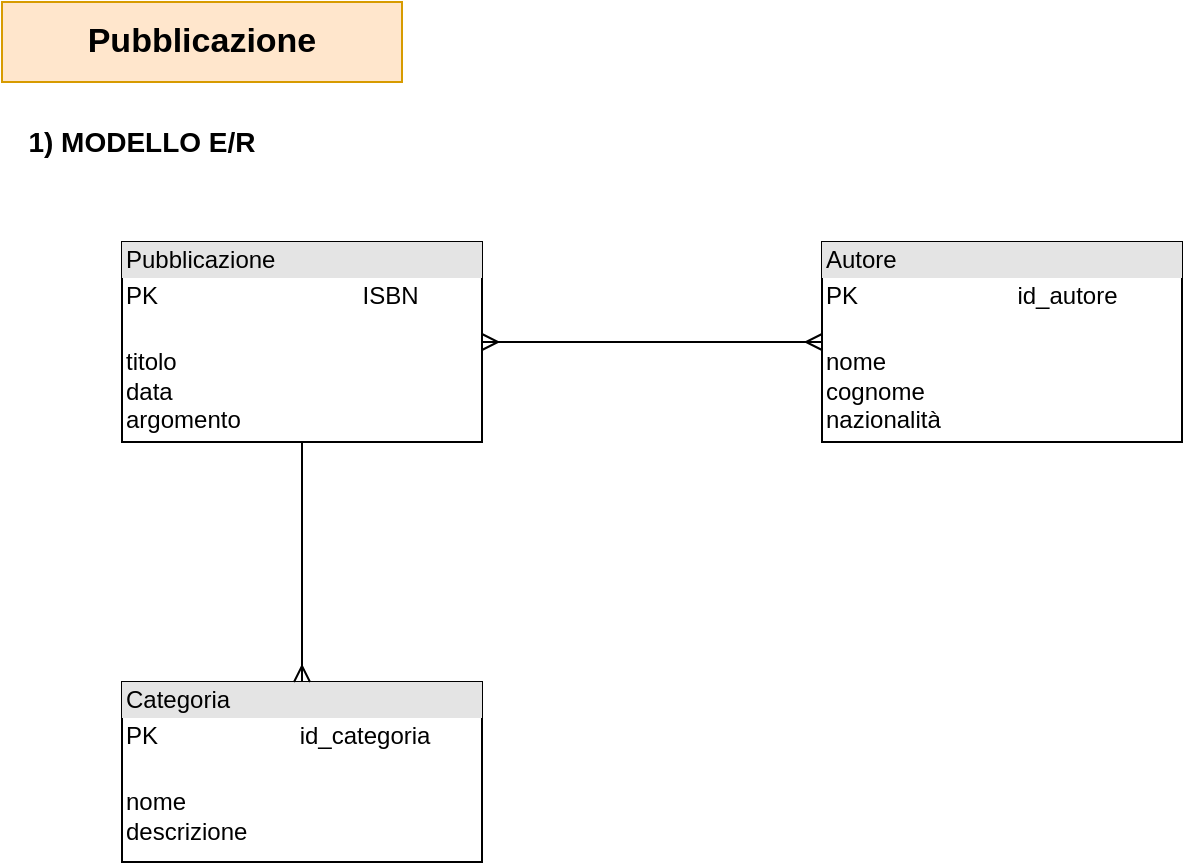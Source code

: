 <mxfile version="13.8.9-1" type="github">
  <diagram name="Page-1" id="e7e014a7-5840-1c2e-5031-d8a46d1fe8dd">
    <mxGraphModel dx="1038" dy="580" grid="1" gridSize="10" guides="1" tooltips="1" connect="1" arrows="1" fold="1" page="1" pageScale="1" pageWidth="1169" pageHeight="826" background="#ffffff" math="0" shadow="0">
      <root>
        <mxCell id="0" />
        <mxCell id="1" parent="0" />
        <mxCell id="7EgW8TAIfC-clBI2U1-3-41" value="&lt;b&gt;&lt;font style=&quot;font-size: 17px&quot;&gt;Pubblicazione&lt;/font&gt;&lt;/b&gt;" style="text;html=1;strokeColor=#d79b00;fillColor=#ffe6cc;align=center;verticalAlign=middle;whiteSpace=wrap;rounded=0;" vertex="1" parent="1">
          <mxGeometry x="10" y="10" width="200" height="40" as="geometry" />
        </mxCell>
        <mxCell id="7EgW8TAIfC-clBI2U1-3-44" value="&lt;b style=&quot;font-size: 14px&quot;&gt;1&lt;font style=&quot;font-size: 14px&quot;&gt;) MODELLO E/R&lt;/font&gt;&lt;/b&gt;" style="text;html=1;strokeColor=none;fillColor=none;align=center;verticalAlign=middle;whiteSpace=wrap;rounded=0;" vertex="1" parent="1">
          <mxGeometry x="10" y="70" width="140" height="20" as="geometry" />
        </mxCell>
        <mxCell id="7EgW8TAIfC-clBI2U1-3-45" value="&lt;div style=&quot;box-sizing: border-box ; width: 100% ; background: #e4e4e4 ; padding: 2px&quot;&gt;Categoria&lt;/div&gt;&lt;table style=&quot;width: 100% ; font-size: 1em&quot; cellpadding=&quot;2&quot; cellspacing=&quot;0&quot;&gt;&lt;tbody&gt;&lt;tr&gt;&lt;td&gt;PK&lt;/td&gt;&lt;td&gt;id_categoria&lt;/td&gt;&lt;/tr&gt;&lt;tr&gt;&lt;td&gt;&lt;br&gt;nome&lt;br&gt;descrizione&lt;/td&gt;&lt;td&gt;&lt;br&gt;&lt;/td&gt;&lt;/tr&gt;&lt;tr&gt;&lt;td&gt;&lt;/td&gt;&lt;td&gt;&lt;br&gt;&lt;/td&gt;&lt;/tr&gt;&lt;/tbody&gt;&lt;/table&gt;" style="verticalAlign=top;align=left;overflow=fill;html=1;rounded=0;" vertex="1" parent="1">
          <mxGeometry x="70" y="350" width="180" height="90" as="geometry" />
        </mxCell>
        <mxCell id="7EgW8TAIfC-clBI2U1-3-46" value="&lt;div style=&quot;box-sizing: border-box ; width: 100% ; background: #e4e4e4 ; padding: 2px&quot;&gt;Autore&lt;/div&gt;&lt;table style=&quot;width: 100% ; font-size: 1em&quot; cellpadding=&quot;2&quot; cellspacing=&quot;0&quot;&gt;&lt;tbody&gt;&lt;tr&gt;&lt;td&gt;PK&lt;/td&gt;&lt;td&gt;id_autore&lt;/td&gt;&lt;/tr&gt;&lt;tr&gt;&lt;td&gt;&lt;br&gt;nome&lt;br&gt;cognome&lt;br&gt;nazionalità&lt;/td&gt;&lt;td&gt;&lt;br&gt;&lt;/td&gt;&lt;/tr&gt;&lt;tr&gt;&lt;td&gt;&lt;/td&gt;&lt;td&gt;&lt;br&gt;&lt;/td&gt;&lt;/tr&gt;&lt;/tbody&gt;&lt;/table&gt;" style="verticalAlign=top;align=left;overflow=fill;html=1;rounded=0;" vertex="1" parent="1">
          <mxGeometry x="420" y="130" width="180" height="100" as="geometry" />
        </mxCell>
        <mxCell id="7EgW8TAIfC-clBI2U1-3-48" style="edgeStyle=orthogonalEdgeStyle;rounded=0;orthogonalLoop=1;jettySize=auto;html=1;endArrow=ERmany;endFill=0;" edge="1" parent="1" source="7EgW8TAIfC-clBI2U1-3-47">
          <mxGeometry relative="1" as="geometry">
            <mxPoint x="160" y="350" as="targetPoint" />
          </mxGeometry>
        </mxCell>
        <mxCell id="7EgW8TAIfC-clBI2U1-3-49" style="edgeStyle=orthogonalEdgeStyle;rounded=0;orthogonalLoop=1;jettySize=auto;html=1;exitX=1;exitY=0.5;exitDx=0;exitDy=0;entryX=0;entryY=0.5;entryDx=0;entryDy=0;startArrow=ERmany;startFill=0;endArrow=ERmany;endFill=0;" edge="1" parent="1" source="7EgW8TAIfC-clBI2U1-3-47" target="7EgW8TAIfC-clBI2U1-3-46">
          <mxGeometry relative="1" as="geometry" />
        </mxCell>
        <mxCell id="7EgW8TAIfC-clBI2U1-3-47" value="&lt;div style=&quot;box-sizing: border-box ; width: 100% ; background: #e4e4e4 ; padding: 2px&quot;&gt;Pubblicazione&lt;/div&gt;&lt;table style=&quot;width: 100% ; font-size: 1em&quot; cellpadding=&quot;2&quot; cellspacing=&quot;0&quot;&gt;&lt;tbody&gt;&lt;tr&gt;&lt;td&gt;PK&lt;/td&gt;&lt;td&gt;ISBN&lt;/td&gt;&lt;/tr&gt;&lt;tr&gt;&lt;td&gt;&lt;br&gt;titolo&lt;br&gt;data&lt;br&gt;argomento&lt;/td&gt;&lt;td&gt;&lt;/td&gt;&lt;/tr&gt;&lt;/tbody&gt;&lt;/table&gt;" style="verticalAlign=top;align=left;overflow=fill;html=1;rounded=0;" vertex="1" parent="1">
          <mxGeometry x="70" y="130" width="180" height="100" as="geometry" />
        </mxCell>
      </root>
    </mxGraphModel>
  </diagram>
</mxfile>
